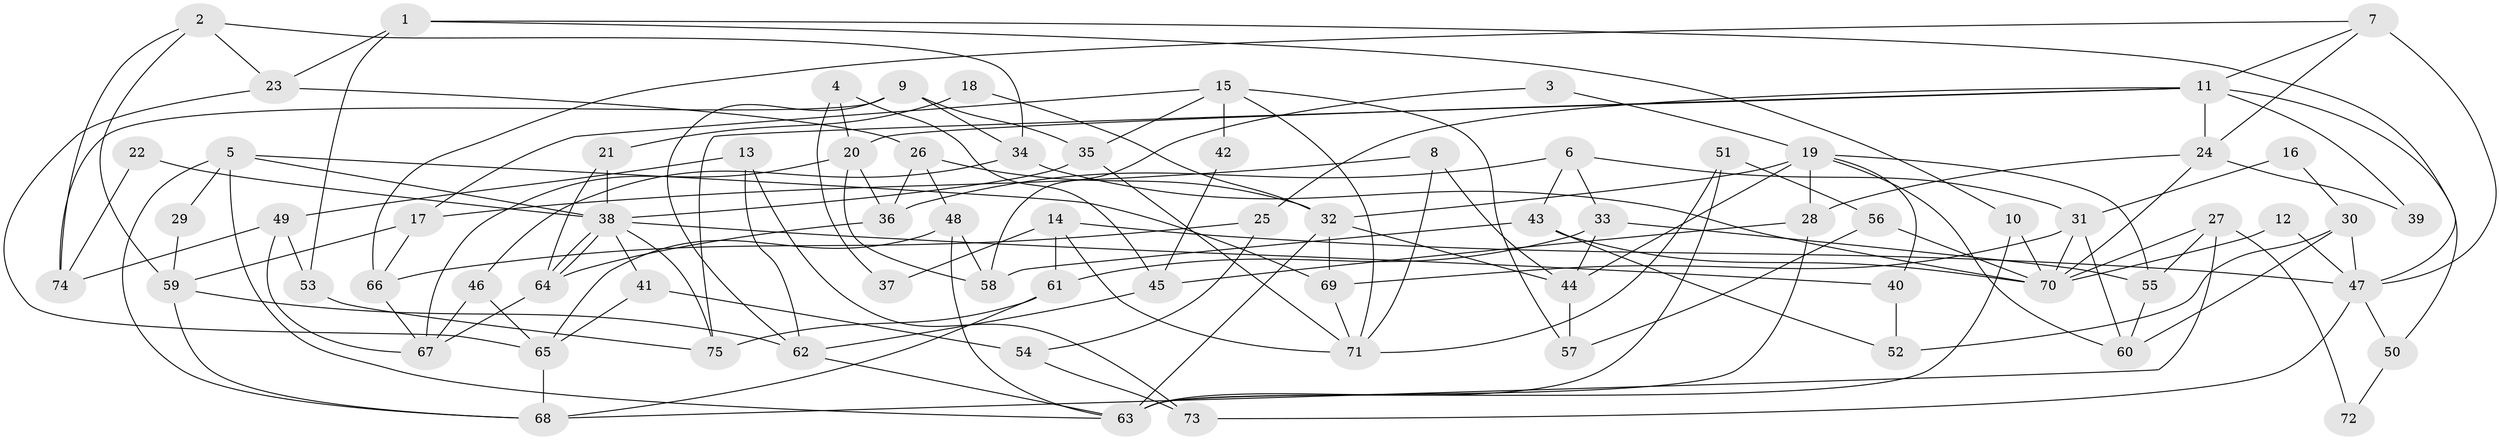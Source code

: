 // Generated by graph-tools (version 1.1) at 2025/11/02/27/25 16:11:19]
// undirected, 75 vertices, 150 edges
graph export_dot {
graph [start="1"]
  node [color=gray90,style=filled];
  1;
  2;
  3;
  4;
  5;
  6;
  7;
  8;
  9;
  10;
  11;
  12;
  13;
  14;
  15;
  16;
  17;
  18;
  19;
  20;
  21;
  22;
  23;
  24;
  25;
  26;
  27;
  28;
  29;
  30;
  31;
  32;
  33;
  34;
  35;
  36;
  37;
  38;
  39;
  40;
  41;
  42;
  43;
  44;
  45;
  46;
  47;
  48;
  49;
  50;
  51;
  52;
  53;
  54;
  55;
  56;
  57;
  58;
  59;
  60;
  61;
  62;
  63;
  64;
  65;
  66;
  67;
  68;
  69;
  70;
  71;
  72;
  73;
  74;
  75;
  1 -- 53;
  1 -- 10;
  1 -- 23;
  1 -- 47;
  2 -- 23;
  2 -- 59;
  2 -- 34;
  2 -- 74;
  3 -- 19;
  3 -- 58;
  4 -- 45;
  4 -- 20;
  4 -- 37;
  5 -- 63;
  5 -- 68;
  5 -- 29;
  5 -- 38;
  5 -- 69;
  6 -- 31;
  6 -- 33;
  6 -- 36;
  6 -- 43;
  7 -- 11;
  7 -- 47;
  7 -- 24;
  7 -- 66;
  8 -- 17;
  8 -- 44;
  8 -- 71;
  9 -- 35;
  9 -- 34;
  9 -- 62;
  9 -- 74;
  10 -- 63;
  10 -- 70;
  11 -- 20;
  11 -- 24;
  11 -- 25;
  11 -- 39;
  11 -- 50;
  11 -- 75;
  12 -- 47;
  12 -- 70;
  13 -- 62;
  13 -- 49;
  13 -- 73;
  14 -- 47;
  14 -- 71;
  14 -- 37;
  14 -- 61;
  15 -- 71;
  15 -- 17;
  15 -- 35;
  15 -- 42;
  15 -- 57;
  16 -- 31;
  16 -- 30;
  17 -- 59;
  17 -- 66;
  18 -- 32;
  18 -- 21;
  19 -- 60;
  19 -- 44;
  19 -- 28;
  19 -- 32;
  19 -- 40;
  19 -- 55;
  20 -- 58;
  20 -- 36;
  20 -- 67;
  21 -- 64;
  21 -- 38;
  22 -- 74;
  22 -- 38;
  23 -- 26;
  23 -- 65;
  24 -- 28;
  24 -- 39;
  24 -- 70;
  25 -- 66;
  25 -- 54;
  26 -- 32;
  26 -- 48;
  26 -- 36;
  27 -- 68;
  27 -- 70;
  27 -- 55;
  27 -- 72;
  28 -- 63;
  28 -- 45;
  29 -- 59;
  30 -- 52;
  30 -- 47;
  30 -- 60;
  31 -- 69;
  31 -- 60;
  31 -- 70;
  32 -- 69;
  32 -- 44;
  32 -- 63;
  33 -- 55;
  33 -- 61;
  33 -- 44;
  34 -- 70;
  34 -- 46;
  35 -- 38;
  35 -- 71;
  36 -- 64;
  38 -- 64;
  38 -- 64;
  38 -- 40;
  38 -- 41;
  38 -- 75;
  40 -- 52;
  41 -- 65;
  41 -- 54;
  42 -- 45;
  43 -- 70;
  43 -- 52;
  43 -- 58;
  44 -- 57;
  45 -- 62;
  46 -- 67;
  46 -- 65;
  47 -- 73;
  47 -- 50;
  48 -- 65;
  48 -- 63;
  48 -- 58;
  49 -- 67;
  49 -- 74;
  49 -- 53;
  50 -- 72;
  51 -- 56;
  51 -- 71;
  51 -- 63;
  53 -- 75;
  54 -- 73;
  55 -- 60;
  56 -- 57;
  56 -- 70;
  59 -- 62;
  59 -- 68;
  61 -- 75;
  61 -- 68;
  62 -- 63;
  64 -- 67;
  65 -- 68;
  66 -- 67;
  69 -- 71;
}

